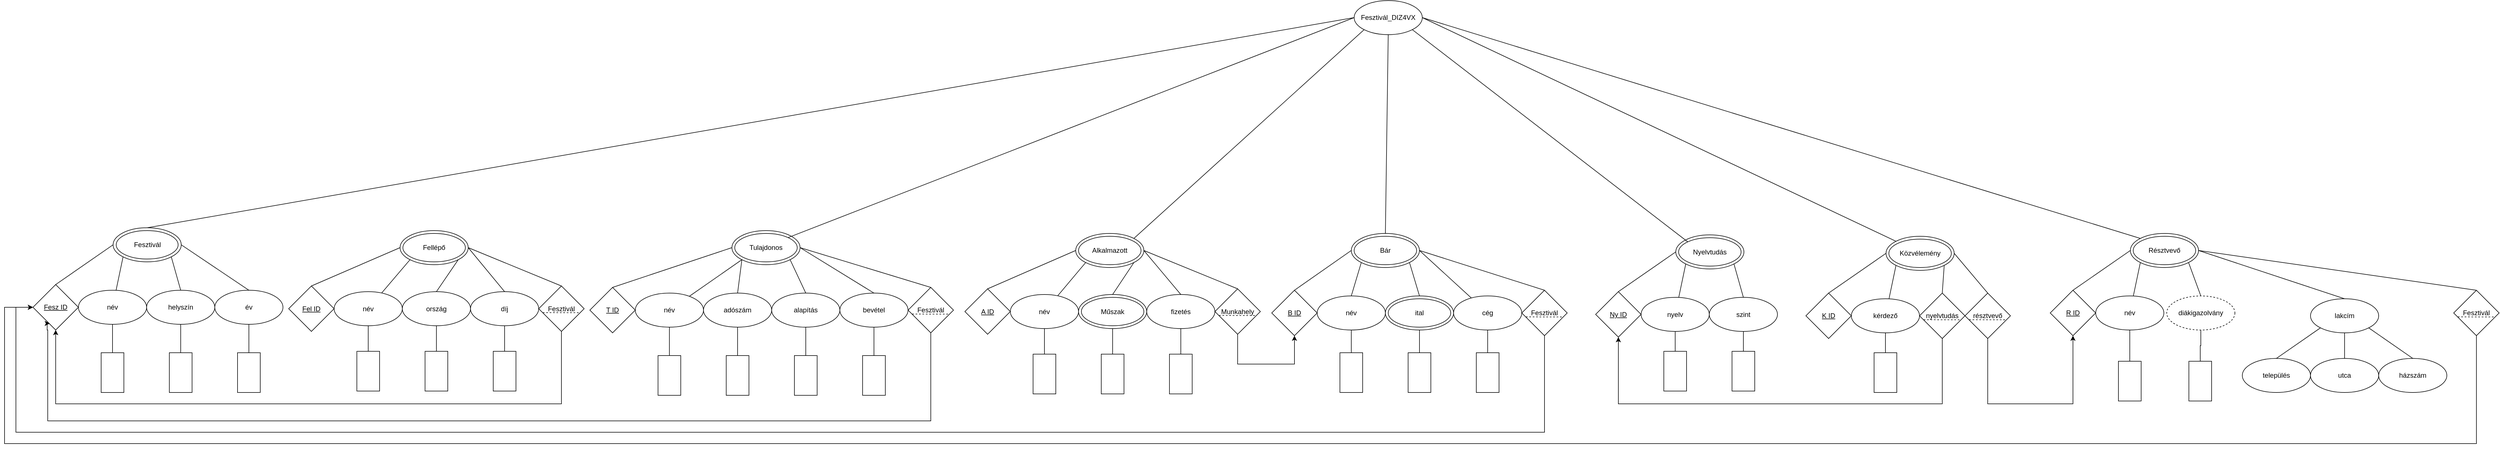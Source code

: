 <mxfile version="22.0.5" type="device">
  <diagram name="1 oldal" id="AQIEn34jIy1BkMUivAL6">
    <mxGraphModel dx="2879" dy="198" grid="1" gridSize="10" guides="1" tooltips="1" connect="1" arrows="1" fold="1" page="1" pageScale="1" pageWidth="827" pageHeight="1169" math="0" shadow="0">
      <root>
        <mxCell id="0" />
        <mxCell id="1" parent="0" />
        <mxCell id="ckT-fIOzFa40TL3dtKwB-10" style="rounded=0;orthogonalLoop=1;jettySize=auto;html=1;exitX=0;exitY=1;exitDx=0;exitDy=0;endArrow=none;endFill=0;" parent="1" source="ckT-fIOzFa40TL3dtKwB-1" target="ckT-fIOzFa40TL3dtKwB-3" edge="1">
          <mxGeometry relative="1" as="geometry" />
        </mxCell>
        <mxCell id="ckT-fIOzFa40TL3dtKwB-11" style="rounded=0;orthogonalLoop=1;jettySize=auto;html=1;exitX=1;exitY=1;exitDx=0;exitDy=0;entryX=0.5;entryY=0;entryDx=0;entryDy=0;endArrow=none;endFill=0;" parent="1" source="ckT-fIOzFa40TL3dtKwB-1" target="ckT-fIOzFa40TL3dtKwB-4" edge="1">
          <mxGeometry relative="1" as="geometry" />
        </mxCell>
        <mxCell id="ckT-fIOzFa40TL3dtKwB-12" style="rounded=0;orthogonalLoop=1;jettySize=auto;html=1;exitX=1;exitY=0.5;exitDx=0;exitDy=0;entryX=0.5;entryY=0;entryDx=0;entryDy=0;endArrow=none;endFill=0;" parent="1" source="ckT-fIOzFa40TL3dtKwB-1" target="ckT-fIOzFa40TL3dtKwB-6" edge="1">
          <mxGeometry relative="1" as="geometry" />
        </mxCell>
        <mxCell id="ckT-fIOzFa40TL3dtKwB-25" style="rounded=0;orthogonalLoop=1;jettySize=auto;html=1;exitX=0;exitY=0.5;exitDx=0;exitDy=0;entryX=0.5;entryY=0;entryDx=0;entryDy=0;endArrow=none;endFill=0;" parent="1" source="ckT-fIOzFa40TL3dtKwB-1" target="ckT-fIOzFa40TL3dtKwB-13" edge="1">
          <mxGeometry relative="1" as="geometry" />
        </mxCell>
        <mxCell id="Hi98UXgWTfPvqimdTxDj-96" style="rounded=0;orthogonalLoop=1;jettySize=auto;html=1;exitX=1;exitY=0;exitDx=0;exitDy=0;entryX=0;entryY=1;entryDx=0;entryDy=0;endArrow=none;endFill=0;" parent="1" source="ckT-fIOzFa40TL3dtKwB-1" target="Hi98UXgWTfPvqimdTxDj-91" edge="1">
          <mxGeometry relative="1" as="geometry" />
        </mxCell>
        <mxCell id="ckT-fIOzFa40TL3dtKwB-1" value="Alkalmazott" style="ellipse;html=1;" parent="1" vertex="1">
          <mxGeometry x="-345" y="430" width="120" height="60" as="geometry" />
        </mxCell>
        <mxCell id="Hi98UXgWTfPvqimdTxDj-12" style="edgeStyle=orthogonalEdgeStyle;rounded=0;orthogonalLoop=1;jettySize=auto;html=1;exitX=0.5;exitY=1;exitDx=0;exitDy=0;entryX=0.5;entryY=0;entryDx=0;entryDy=0;endArrow=none;endFill=0;" parent="1" source="ckT-fIOzFa40TL3dtKwB-3" target="Hi98UXgWTfPvqimdTxDj-9" edge="1">
          <mxGeometry relative="1" as="geometry" />
        </mxCell>
        <mxCell id="ckT-fIOzFa40TL3dtKwB-3" value="név" style="ellipse;whiteSpace=wrap;html=1;" parent="1" vertex="1">
          <mxGeometry x="-460" y="537.5" width="120" height="60" as="geometry" />
        </mxCell>
        <mxCell id="Hi98UXgWTfPvqimdTxDj-13" style="edgeStyle=orthogonalEdgeStyle;rounded=0;orthogonalLoop=1;jettySize=auto;html=1;exitX=0.5;exitY=1;exitDx=0;exitDy=0;entryX=0.5;entryY=0;entryDx=0;entryDy=0;endArrow=none;endFill=0;" parent="1" source="ckT-fIOzFa40TL3dtKwB-4" target="Hi98UXgWTfPvqimdTxDj-10" edge="1">
          <mxGeometry relative="1" as="geometry" />
        </mxCell>
        <mxCell id="ckT-fIOzFa40TL3dtKwB-4" value="műszak" style="ellipse;whiteSpace=wrap;html=1;" parent="1" vertex="1">
          <mxGeometry x="-340" y="537.5" width="120" height="60" as="geometry" />
        </mxCell>
        <mxCell id="Hi98UXgWTfPvqimdTxDj-14" style="edgeStyle=orthogonalEdgeStyle;rounded=0;orthogonalLoop=1;jettySize=auto;html=1;exitX=0.5;exitY=1;exitDx=0;exitDy=0;entryX=0.5;entryY=0;entryDx=0;entryDy=0;endArrow=none;endFill=0;" parent="1" source="ckT-fIOzFa40TL3dtKwB-6" target="Hi98UXgWTfPvqimdTxDj-11" edge="1">
          <mxGeometry relative="1" as="geometry" />
        </mxCell>
        <mxCell id="ckT-fIOzFa40TL3dtKwB-6" value="fizetés" style="ellipse;whiteSpace=wrap;html=1;" parent="1" vertex="1">
          <mxGeometry x="-220" y="537.5" width="120" height="60" as="geometry" />
        </mxCell>
        <mxCell id="ckT-fIOzFa40TL3dtKwB-13" value="&lt;u&gt;A ID&lt;/u&gt;" style="rhombus;whiteSpace=wrap;html=1;" parent="1" vertex="1">
          <mxGeometry x="-540" y="527.5" width="80" height="80" as="geometry" />
        </mxCell>
        <mxCell id="ckT-fIOzFa40TL3dtKwB-21" style="rounded=0;orthogonalLoop=1;jettySize=auto;html=1;exitX=0;exitY=1;exitDx=0;exitDy=0;entryX=0.5;entryY=0;entryDx=0;entryDy=0;endArrow=none;endFill=0;" parent="1" source="ckT-fIOzFa40TL3dtKwB-14" target="ckT-fIOzFa40TL3dtKwB-16" edge="1">
          <mxGeometry relative="1" as="geometry" />
        </mxCell>
        <mxCell id="ckT-fIOzFa40TL3dtKwB-22" style="rounded=0;orthogonalLoop=1;jettySize=auto;html=1;exitX=1;exitY=1;exitDx=0;exitDy=0;entryX=0.5;entryY=0;entryDx=0;entryDy=0;endArrow=none;endFill=0;" parent="1" source="ckT-fIOzFa40TL3dtKwB-14" target="ckT-fIOzFa40TL3dtKwB-17" edge="1">
          <mxGeometry relative="1" as="geometry" />
        </mxCell>
        <mxCell id="ckT-fIOzFa40TL3dtKwB-23" style="rounded=0;orthogonalLoop=1;jettySize=auto;html=1;exitX=1;exitY=0.5;exitDx=0;exitDy=0;endArrow=none;endFill=0;" parent="1" source="ckT-fIOzFa40TL3dtKwB-14" target="ckT-fIOzFa40TL3dtKwB-18" edge="1">
          <mxGeometry relative="1" as="geometry" />
        </mxCell>
        <mxCell id="ckT-fIOzFa40TL3dtKwB-24" style="rounded=0;orthogonalLoop=1;jettySize=auto;html=1;exitX=0;exitY=0.5;exitDx=0;exitDy=0;entryX=0.5;entryY=0;entryDx=0;entryDy=0;endArrow=none;endFill=0;" parent="1" source="ckT-fIOzFa40TL3dtKwB-14" target="ckT-fIOzFa40TL3dtKwB-15" edge="1">
          <mxGeometry relative="1" as="geometry" />
        </mxCell>
        <mxCell id="Hi98UXgWTfPvqimdTxDj-97" style="rounded=0;orthogonalLoop=1;jettySize=auto;html=1;exitX=0.5;exitY=0;exitDx=0;exitDy=0;entryX=0.5;entryY=1;entryDx=0;entryDy=0;endArrow=none;endFill=0;" parent="1" source="ckT-fIOzFa40TL3dtKwB-14" target="Hi98UXgWTfPvqimdTxDj-91" edge="1">
          <mxGeometry relative="1" as="geometry" />
        </mxCell>
        <mxCell id="ckT-fIOzFa40TL3dtKwB-14" value="Bár" style="ellipse;whiteSpace=wrap;html=1;perimeterSpacing=0;" parent="1" vertex="1">
          <mxGeometry x="140" y="430" width="120" height="60" as="geometry" />
        </mxCell>
        <mxCell id="ckT-fIOzFa40TL3dtKwB-15" value="&lt;u&gt;B ID&lt;/u&gt;" style="rhombus;whiteSpace=wrap;html=1;" parent="1" vertex="1">
          <mxGeometry y="530" width="80" height="80" as="geometry" />
        </mxCell>
        <mxCell id="Hi98UXgWTfPvqimdTxDj-6" style="edgeStyle=orthogonalEdgeStyle;rounded=0;orthogonalLoop=1;jettySize=auto;html=1;exitX=0.5;exitY=1;exitDx=0;exitDy=0;entryX=0.5;entryY=0;entryDx=0;entryDy=0;endArrow=none;endFill=0;" parent="1" source="ckT-fIOzFa40TL3dtKwB-16" target="Hi98UXgWTfPvqimdTxDj-3" edge="1">
          <mxGeometry relative="1" as="geometry" />
        </mxCell>
        <mxCell id="ckT-fIOzFa40TL3dtKwB-16" value="név" style="ellipse;whiteSpace=wrap;html=1;" parent="1" vertex="1">
          <mxGeometry x="80" y="540" width="120" height="60" as="geometry" />
        </mxCell>
        <mxCell id="Hi98UXgWTfPvqimdTxDj-7" style="edgeStyle=orthogonalEdgeStyle;rounded=0;orthogonalLoop=1;jettySize=auto;html=1;exitX=0.5;exitY=1;exitDx=0;exitDy=0;entryX=0.5;entryY=0;entryDx=0;entryDy=0;endArrow=none;endFill=0;" parent="1" source="ckT-fIOzFa40TL3dtKwB-17" target="Hi98UXgWTfPvqimdTxDj-4" edge="1">
          <mxGeometry relative="1" as="geometry" />
        </mxCell>
        <mxCell id="ckT-fIOzFa40TL3dtKwB-17" value="ital" style="ellipse;whiteSpace=wrap;html=1;" parent="1" vertex="1">
          <mxGeometry x="200" y="540" width="120" height="60" as="geometry" />
        </mxCell>
        <mxCell id="ckT-fIOzFa40TL3dtKwB-18" value="cég" style="ellipse;whiteSpace=wrap;html=1;" parent="1" vertex="1">
          <mxGeometry x="320" y="540" width="120" height="60" as="geometry" />
        </mxCell>
        <mxCell id="ckT-fIOzFa40TL3dtKwB-27" style="rounded=0;orthogonalLoop=1;jettySize=auto;html=1;exitX=0;exitY=1;exitDx=0;exitDy=0;endArrow=none;endFill=0;" parent="1" source="ckT-fIOzFa40TL3dtKwB-31" target="ckT-fIOzFa40TL3dtKwB-32" edge="1">
          <mxGeometry relative="1" as="geometry" />
        </mxCell>
        <mxCell id="ckT-fIOzFa40TL3dtKwB-28" style="rounded=0;orthogonalLoop=1;jettySize=auto;html=1;exitX=1;exitY=1;exitDx=0;exitDy=0;entryX=0.5;entryY=0;entryDx=0;entryDy=0;endArrow=none;endFill=0;" parent="1" source="ckT-fIOzFa40TL3dtKwB-31" target="ckT-fIOzFa40TL3dtKwB-33" edge="1">
          <mxGeometry relative="1" as="geometry" />
        </mxCell>
        <mxCell id="ckT-fIOzFa40TL3dtKwB-29" style="rounded=0;orthogonalLoop=1;jettySize=auto;html=1;exitX=1;exitY=0.5;exitDx=0;exitDy=0;entryX=0.5;entryY=0;entryDx=0;entryDy=0;endArrow=none;endFill=0;" parent="1" source="ckT-fIOzFa40TL3dtKwB-31" target="ckT-fIOzFa40TL3dtKwB-34" edge="1">
          <mxGeometry relative="1" as="geometry" />
        </mxCell>
        <mxCell id="ckT-fIOzFa40TL3dtKwB-30" style="rounded=0;orthogonalLoop=1;jettySize=auto;html=1;exitX=0;exitY=0.5;exitDx=0;exitDy=0;entryX=0.5;entryY=0;entryDx=0;entryDy=0;endArrow=none;endFill=0;" parent="1" source="ckT-fIOzFa40TL3dtKwB-31" target="ckT-fIOzFa40TL3dtKwB-35" edge="1">
          <mxGeometry relative="1" as="geometry" />
        </mxCell>
        <mxCell id="ckT-fIOzFa40TL3dtKwB-31" value="Fellépő" style="ellipse;html=1;" parent="1" vertex="1">
          <mxGeometry x="-1534" y="425" width="120" height="60" as="geometry" />
        </mxCell>
        <mxCell id="Hi98UXgWTfPvqimdTxDj-21" style="edgeStyle=orthogonalEdgeStyle;rounded=0;orthogonalLoop=1;jettySize=auto;html=1;exitX=0.5;exitY=1;exitDx=0;exitDy=0;entryX=0.5;entryY=0;entryDx=0;entryDy=0;endArrow=none;endFill=0;" parent="1" source="ckT-fIOzFa40TL3dtKwB-32" target="Hi98UXgWTfPvqimdTxDj-18" edge="1">
          <mxGeometry relative="1" as="geometry" />
        </mxCell>
        <mxCell id="ckT-fIOzFa40TL3dtKwB-32" value="név" style="ellipse;whiteSpace=wrap;html=1;" parent="1" vertex="1">
          <mxGeometry x="-1650" y="532.5" width="120" height="60" as="geometry" />
        </mxCell>
        <mxCell id="Hi98UXgWTfPvqimdTxDj-22" style="edgeStyle=orthogonalEdgeStyle;rounded=0;orthogonalLoop=1;jettySize=auto;html=1;exitX=0.5;exitY=1;exitDx=0;exitDy=0;entryX=0.5;entryY=0;entryDx=0;entryDy=0;endArrow=none;endFill=0;" parent="1" source="ckT-fIOzFa40TL3dtKwB-33" target="Hi98UXgWTfPvqimdTxDj-19" edge="1">
          <mxGeometry relative="1" as="geometry" />
        </mxCell>
        <mxCell id="ckT-fIOzFa40TL3dtKwB-33" value="ország" style="ellipse;whiteSpace=wrap;html=1;" parent="1" vertex="1">
          <mxGeometry x="-1530" y="532.5" width="120" height="60" as="geometry" />
        </mxCell>
        <mxCell id="Hi98UXgWTfPvqimdTxDj-23" style="edgeStyle=orthogonalEdgeStyle;rounded=0;orthogonalLoop=1;jettySize=auto;html=1;exitX=0.5;exitY=1;exitDx=0;exitDy=0;entryX=0.5;entryY=0;entryDx=0;entryDy=0;endArrow=none;endFill=0;" parent="1" source="ckT-fIOzFa40TL3dtKwB-34" target="Hi98UXgWTfPvqimdTxDj-20" edge="1">
          <mxGeometry relative="1" as="geometry" />
        </mxCell>
        <mxCell id="ckT-fIOzFa40TL3dtKwB-34" value="díj" style="ellipse;whiteSpace=wrap;html=1;" parent="1" vertex="1">
          <mxGeometry x="-1410" y="532.5" width="120" height="60" as="geometry" />
        </mxCell>
        <mxCell id="ckT-fIOzFa40TL3dtKwB-35" value="&lt;u&gt;Fel ID&lt;/u&gt;" style="rhombus;whiteSpace=wrap;html=1;" parent="1" vertex="1">
          <mxGeometry x="-1730" y="522.5" width="80" height="80" as="geometry" />
        </mxCell>
        <mxCell id="ckT-fIOzFa40TL3dtKwB-36" style="rounded=0;orthogonalLoop=1;jettySize=auto;html=1;exitX=0;exitY=1;exitDx=0;exitDy=0;endArrow=none;endFill=0;" parent="1" source="ckT-fIOzFa40TL3dtKwB-40" target="ckT-fIOzFa40TL3dtKwB-41" edge="1">
          <mxGeometry relative="1" as="geometry" />
        </mxCell>
        <mxCell id="ckT-fIOzFa40TL3dtKwB-37" style="rounded=0;orthogonalLoop=1;jettySize=auto;html=1;exitX=1;exitY=1;exitDx=0;exitDy=0;entryX=0.5;entryY=0;entryDx=0;entryDy=0;endArrow=none;endFill=0;" parent="1" source="ckT-fIOzFa40TL3dtKwB-40" target="ckT-fIOzFa40TL3dtKwB-42" edge="1">
          <mxGeometry relative="1" as="geometry" />
        </mxCell>
        <mxCell id="ckT-fIOzFa40TL3dtKwB-38" style="rounded=0;orthogonalLoop=1;jettySize=auto;html=1;exitX=1;exitY=0.5;exitDx=0;exitDy=0;entryX=0.5;entryY=0;entryDx=0;entryDy=0;endArrow=none;endFill=0;" parent="1" source="ckT-fIOzFa40TL3dtKwB-40" target="ckT-fIOzFa40TL3dtKwB-43" edge="1">
          <mxGeometry relative="1" as="geometry" />
        </mxCell>
        <mxCell id="ckT-fIOzFa40TL3dtKwB-39" style="rounded=0;orthogonalLoop=1;jettySize=auto;html=1;exitX=0;exitY=0.5;exitDx=0;exitDy=0;entryX=0.5;entryY=0;entryDx=0;entryDy=0;endArrow=none;endFill=0;" parent="1" source="ckT-fIOzFa40TL3dtKwB-40" target="ckT-fIOzFa40TL3dtKwB-44" edge="1">
          <mxGeometry relative="1" as="geometry" />
        </mxCell>
        <mxCell id="ckT-fIOzFa40TL3dtKwB-40" value="Fesztivál" style="ellipse;html=1;" parent="1" vertex="1">
          <mxGeometry x="-2039" y="420" width="120" height="60" as="geometry" />
        </mxCell>
        <mxCell id="Hi98UXgWTfPvqimdTxDj-29" style="edgeStyle=orthogonalEdgeStyle;rounded=0;orthogonalLoop=1;jettySize=auto;html=1;exitX=0.5;exitY=1;exitDx=0;exitDy=0;entryX=0.5;entryY=0;entryDx=0;entryDy=0;endArrow=none;endFill=0;" parent="1" source="ckT-fIOzFa40TL3dtKwB-41" target="Hi98UXgWTfPvqimdTxDj-24" edge="1">
          <mxGeometry relative="1" as="geometry" />
        </mxCell>
        <mxCell id="ckT-fIOzFa40TL3dtKwB-41" value="név" style="ellipse;whiteSpace=wrap;html=1;" parent="1" vertex="1">
          <mxGeometry x="-2100" y="530" width="120" height="60" as="geometry" />
        </mxCell>
        <mxCell id="Hi98UXgWTfPvqimdTxDj-28" style="edgeStyle=orthogonalEdgeStyle;rounded=0;orthogonalLoop=1;jettySize=auto;html=1;exitX=0.5;exitY=1;exitDx=0;exitDy=0;entryX=0.5;entryY=0;entryDx=0;entryDy=0;endArrow=none;endFill=0;" parent="1" source="ckT-fIOzFa40TL3dtKwB-42" target="Hi98UXgWTfPvqimdTxDj-25" edge="1">
          <mxGeometry relative="1" as="geometry" />
        </mxCell>
        <mxCell id="ckT-fIOzFa40TL3dtKwB-42" value="helyszín" style="ellipse;whiteSpace=wrap;html=1;" parent="1" vertex="1">
          <mxGeometry x="-1980" y="530" width="120" height="60" as="geometry" />
        </mxCell>
        <mxCell id="Hi98UXgWTfPvqimdTxDj-27" style="edgeStyle=orthogonalEdgeStyle;rounded=0;orthogonalLoop=1;jettySize=auto;html=1;exitX=0.5;exitY=1;exitDx=0;exitDy=0;entryX=0.5;entryY=0;entryDx=0;entryDy=0;endArrow=none;endFill=0;" parent="1" source="ckT-fIOzFa40TL3dtKwB-43" target="Hi98UXgWTfPvqimdTxDj-26" edge="1">
          <mxGeometry relative="1" as="geometry" />
        </mxCell>
        <mxCell id="ckT-fIOzFa40TL3dtKwB-43" value="év" style="ellipse;whiteSpace=wrap;html=1;" parent="1" vertex="1">
          <mxGeometry x="-1860" y="530" width="120" height="60" as="geometry" />
        </mxCell>
        <mxCell id="ckT-fIOzFa40TL3dtKwB-44" value="&lt;u&gt;Fesz ID&lt;/u&gt;" style="rhombus;whiteSpace=wrap;html=1;" parent="1" vertex="1">
          <mxGeometry x="-2180" y="520" width="80" height="80" as="geometry" />
        </mxCell>
        <mxCell id="ckT-fIOzFa40TL3dtKwB-45" style="rounded=0;orthogonalLoop=1;jettySize=auto;html=1;exitX=0;exitY=1;exitDx=0;exitDy=0;endArrow=none;endFill=0;" parent="1" source="ckT-fIOzFa40TL3dtKwB-49" target="ckT-fIOzFa40TL3dtKwB-50" edge="1">
          <mxGeometry relative="1" as="geometry" />
        </mxCell>
        <mxCell id="ckT-fIOzFa40TL3dtKwB-46" style="rounded=0;orthogonalLoop=1;jettySize=auto;html=1;exitX=0;exitY=1;exitDx=0;exitDy=0;entryX=0.5;entryY=0;entryDx=0;entryDy=0;endArrow=none;endFill=0;" parent="1" source="ckT-fIOzFa40TL3dtKwB-49" target="ckT-fIOzFa40TL3dtKwB-51" edge="1">
          <mxGeometry relative="1" as="geometry" />
        </mxCell>
        <mxCell id="ckT-fIOzFa40TL3dtKwB-47" style="rounded=0;orthogonalLoop=1;jettySize=auto;html=1;exitX=1;exitY=1;exitDx=0;exitDy=0;entryX=0.5;entryY=0;entryDx=0;entryDy=0;endArrow=none;endFill=0;" parent="1" source="ckT-fIOzFa40TL3dtKwB-49" target="ckT-fIOzFa40TL3dtKwB-52" edge="1">
          <mxGeometry relative="1" as="geometry" />
        </mxCell>
        <mxCell id="ckT-fIOzFa40TL3dtKwB-48" style="rounded=0;orthogonalLoop=1;jettySize=auto;html=1;exitX=0;exitY=0.5;exitDx=0;exitDy=0;entryX=0.5;entryY=0;entryDx=0;entryDy=0;endArrow=none;endFill=0;" parent="1" source="ckT-fIOzFa40TL3dtKwB-49" target="ckT-fIOzFa40TL3dtKwB-53" edge="1">
          <mxGeometry relative="1" as="geometry" />
        </mxCell>
        <mxCell id="Hi98UXgWTfPvqimdTxDj-80" style="rounded=0;orthogonalLoop=1;jettySize=auto;html=1;exitX=1;exitY=0.5;exitDx=0;exitDy=0;entryX=0.5;entryY=0;entryDx=0;entryDy=0;endArrow=none;endFill=0;" parent="1" source="ckT-fIOzFa40TL3dtKwB-49" target="Hi98UXgWTfPvqimdTxDj-78" edge="1">
          <mxGeometry relative="1" as="geometry" />
        </mxCell>
        <mxCell id="ckT-fIOzFa40TL3dtKwB-49" value="Tulajdonos" style="ellipse;html=1;" parent="1" vertex="1">
          <mxGeometry x="-950" y="425" width="120" height="60" as="geometry" />
        </mxCell>
        <mxCell id="Hi98UXgWTfPvqimdTxDj-37" style="edgeStyle=orthogonalEdgeStyle;rounded=0;orthogonalLoop=1;jettySize=auto;html=1;exitX=0.5;exitY=1;exitDx=0;exitDy=0;entryX=0.5;entryY=0;entryDx=0;entryDy=0;endArrow=none;endFill=0;" parent="1" source="ckT-fIOzFa40TL3dtKwB-50" target="Hi98UXgWTfPvqimdTxDj-33" edge="1">
          <mxGeometry relative="1" as="geometry" />
        </mxCell>
        <mxCell id="ckT-fIOzFa40TL3dtKwB-50" value="név" style="ellipse;whiteSpace=wrap;html=1;" parent="1" vertex="1">
          <mxGeometry x="-1120" y="535" width="120" height="60" as="geometry" />
        </mxCell>
        <mxCell id="Hi98UXgWTfPvqimdTxDj-38" style="edgeStyle=orthogonalEdgeStyle;rounded=0;orthogonalLoop=1;jettySize=auto;html=1;exitX=0.5;exitY=1;exitDx=0;exitDy=0;entryX=0.5;entryY=0;entryDx=0;entryDy=0;endArrow=none;endFill=0;" parent="1" source="ckT-fIOzFa40TL3dtKwB-51" target="Hi98UXgWTfPvqimdTxDj-34" edge="1">
          <mxGeometry relative="1" as="geometry" />
        </mxCell>
        <mxCell id="ckT-fIOzFa40TL3dtKwB-51" value="adószám" style="ellipse;whiteSpace=wrap;html=1;" parent="1" vertex="1">
          <mxGeometry x="-1000" y="535" width="120" height="60" as="geometry" />
        </mxCell>
        <mxCell id="Hi98UXgWTfPvqimdTxDj-39" style="edgeStyle=orthogonalEdgeStyle;rounded=0;orthogonalLoop=1;jettySize=auto;html=1;exitX=0.5;exitY=1;exitDx=0;exitDy=0;entryX=0.5;entryY=0;entryDx=0;entryDy=0;endArrow=none;endFill=0;" parent="1" source="ckT-fIOzFa40TL3dtKwB-52" target="Hi98UXgWTfPvqimdTxDj-35" edge="1">
          <mxGeometry relative="1" as="geometry" />
        </mxCell>
        <mxCell id="ckT-fIOzFa40TL3dtKwB-52" value="alapítás" style="ellipse;whiteSpace=wrap;html=1;" parent="1" vertex="1">
          <mxGeometry x="-880" y="535" width="120" height="60" as="geometry" />
        </mxCell>
        <mxCell id="ckT-fIOzFa40TL3dtKwB-53" value="&lt;u&gt;T ID&lt;/u&gt;" style="rhombus;whiteSpace=wrap;html=1;" parent="1" vertex="1">
          <mxGeometry x="-1200" y="525" width="80" height="80" as="geometry" />
        </mxCell>
        <mxCell id="ckT-fIOzFa40TL3dtKwB-55" style="rounded=0;orthogonalLoop=1;jettySize=auto;html=1;exitX=0.5;exitY=0;exitDx=0;exitDy=0;entryX=1;entryY=0.5;entryDx=0;entryDy=0;endArrow=none;endFill=0;" parent="1" source="ckT-fIOzFa40TL3dtKwB-54" target="ckT-fIOzFa40TL3dtKwB-49" edge="1">
          <mxGeometry relative="1" as="geometry" />
        </mxCell>
        <mxCell id="Hi98UXgWTfPvqimdTxDj-40" style="edgeStyle=orthogonalEdgeStyle;rounded=0;orthogonalLoop=1;jettySize=auto;html=1;exitX=0.5;exitY=1;exitDx=0;exitDy=0;entryX=0.5;entryY=0;entryDx=0;entryDy=0;endArrow=none;endFill=0;" parent="1" source="ckT-fIOzFa40TL3dtKwB-54" target="Hi98UXgWTfPvqimdTxDj-36" edge="1">
          <mxGeometry relative="1" as="geometry" />
        </mxCell>
        <mxCell id="ckT-fIOzFa40TL3dtKwB-54" value="bevétel" style="ellipse;whiteSpace=wrap;html=1;" parent="1" vertex="1">
          <mxGeometry x="-760" y="535" width="120" height="60" as="geometry" />
        </mxCell>
        <mxCell id="ckT-fIOzFa40TL3dtKwB-56" style="edgeStyle=orthogonalEdgeStyle;rounded=0;orthogonalLoop=1;jettySize=auto;html=1;exitX=0.5;exitY=1;exitDx=0;exitDy=0;" parent="1" source="ckT-fIOzFa40TL3dtKwB-54" target="ckT-fIOzFa40TL3dtKwB-54" edge="1">
          <mxGeometry relative="1" as="geometry" />
        </mxCell>
        <mxCell id="ckT-fIOzFa40TL3dtKwB-57" style="rounded=0;orthogonalLoop=1;jettySize=auto;html=1;exitX=0;exitY=1;exitDx=0;exitDy=0;endArrow=none;endFill=0;" parent="1" source="ckT-fIOzFa40TL3dtKwB-61" target="ckT-fIOzFa40TL3dtKwB-62" edge="1">
          <mxGeometry relative="1" as="geometry" />
        </mxCell>
        <mxCell id="ckT-fIOzFa40TL3dtKwB-58" style="rounded=0;orthogonalLoop=1;jettySize=auto;html=1;exitX=1;exitY=1;exitDx=0;exitDy=0;entryX=0.5;entryY=0;entryDx=0;entryDy=0;endArrow=none;endFill=0;" parent="1" source="ckT-fIOzFa40TL3dtKwB-61" target="ckT-fIOzFa40TL3dtKwB-63" edge="1">
          <mxGeometry relative="1" as="geometry" />
        </mxCell>
        <mxCell id="ckT-fIOzFa40TL3dtKwB-59" style="rounded=0;orthogonalLoop=1;jettySize=auto;html=1;exitX=1;exitY=0.5;exitDx=0;exitDy=0;entryX=0.5;entryY=0;entryDx=0;entryDy=0;endArrow=none;endFill=0;" parent="1" source="ckT-fIOzFa40TL3dtKwB-61" target="ckT-fIOzFa40TL3dtKwB-64" edge="1">
          <mxGeometry relative="1" as="geometry" />
        </mxCell>
        <mxCell id="ckT-fIOzFa40TL3dtKwB-60" style="rounded=0;orthogonalLoop=1;jettySize=auto;html=1;exitX=0;exitY=0.5;exitDx=0;exitDy=0;entryX=0.5;entryY=0;entryDx=0;entryDy=0;endArrow=none;endFill=0;" parent="1" source="ckT-fIOzFa40TL3dtKwB-61" target="ckT-fIOzFa40TL3dtKwB-65" edge="1">
          <mxGeometry relative="1" as="geometry" />
        </mxCell>
        <mxCell id="ckT-fIOzFa40TL3dtKwB-61" value="Résztvevő" style="ellipse;html=1;" parent="1" vertex="1">
          <mxGeometry x="1511" y="430" width="120" height="60" as="geometry" />
        </mxCell>
        <mxCell id="Hi98UXgWTfPvqimdTxDj-43" style="edgeStyle=orthogonalEdgeStyle;rounded=0;orthogonalLoop=1;jettySize=auto;html=1;exitX=0.5;exitY=1;exitDx=0;exitDy=0;entryX=0.5;entryY=0;entryDx=0;entryDy=0;endArrow=none;endFill=0;" parent="1" source="ckT-fIOzFa40TL3dtKwB-62" target="Hi98UXgWTfPvqimdTxDj-42" edge="1">
          <mxGeometry relative="1" as="geometry" />
        </mxCell>
        <mxCell id="ckT-fIOzFa40TL3dtKwB-62" value="név" style="ellipse;whiteSpace=wrap;html=1;" parent="1" vertex="1">
          <mxGeometry x="1450" y="540" width="120" height="60" as="geometry" />
        </mxCell>
        <mxCell id="Hi98UXgWTfPvqimdTxDj-50" style="edgeStyle=orthogonalEdgeStyle;rounded=0;orthogonalLoop=1;jettySize=auto;html=1;exitX=0.5;exitY=1;exitDx=0;exitDy=0;entryX=0.5;entryY=0;entryDx=0;entryDy=0;endArrow=none;endFill=0;" parent="1" source="ckT-fIOzFa40TL3dtKwB-63" target="Hi98UXgWTfPvqimdTxDj-49" edge="1">
          <mxGeometry relative="1" as="geometry" />
        </mxCell>
        <mxCell id="ckT-fIOzFa40TL3dtKwB-63" value="diákigazolvány" style="ellipse;whiteSpace=wrap;html=1;dashed=1;" parent="1" vertex="1">
          <mxGeometry x="1575" y="540" width="120" height="60" as="geometry" />
        </mxCell>
        <mxCell id="ckT-fIOzFa40TL3dtKwB-69" style="rounded=0;orthogonalLoop=1;jettySize=auto;html=1;exitX=0;exitY=1;exitDx=0;exitDy=0;entryX=0.5;entryY=0;entryDx=0;entryDy=0;endArrow=none;endFill=0;" parent="1" source="ckT-fIOzFa40TL3dtKwB-64" target="ckT-fIOzFa40TL3dtKwB-66" edge="1">
          <mxGeometry relative="1" as="geometry" />
        </mxCell>
        <mxCell id="ckT-fIOzFa40TL3dtKwB-70" style="rounded=0;orthogonalLoop=1;jettySize=auto;html=1;exitX=0.5;exitY=1;exitDx=0;exitDy=0;entryX=0.5;entryY=0;entryDx=0;entryDy=0;endArrow=none;endFill=0;" parent="1" source="ckT-fIOzFa40TL3dtKwB-64" target="ckT-fIOzFa40TL3dtKwB-68" edge="1">
          <mxGeometry relative="1" as="geometry" />
        </mxCell>
        <mxCell id="ckT-fIOzFa40TL3dtKwB-71" style="rounded=0;orthogonalLoop=1;jettySize=auto;html=1;exitX=1;exitY=1;exitDx=0;exitDy=0;entryX=0.5;entryY=0;entryDx=0;entryDy=0;endArrow=none;endFill=0;" parent="1" source="ckT-fIOzFa40TL3dtKwB-64" target="ckT-fIOzFa40TL3dtKwB-67" edge="1">
          <mxGeometry relative="1" as="geometry" />
        </mxCell>
        <mxCell id="ckT-fIOzFa40TL3dtKwB-64" value="lakcím" style="ellipse;whiteSpace=wrap;html=1;" parent="1" vertex="1">
          <mxGeometry x="1828" y="545" width="120" height="60" as="geometry" />
        </mxCell>
        <mxCell id="ckT-fIOzFa40TL3dtKwB-65" value="&lt;u&gt;R ID&lt;/u&gt;" style="rhombus;whiteSpace=wrap;html=1;" parent="1" vertex="1">
          <mxGeometry x="1370" y="530" width="80" height="80" as="geometry" />
        </mxCell>
        <mxCell id="ckT-fIOzFa40TL3dtKwB-66" value="település" style="ellipse;whiteSpace=wrap;html=1;" parent="1" vertex="1">
          <mxGeometry x="1708" y="650" width="120" height="60" as="geometry" />
        </mxCell>
        <mxCell id="ckT-fIOzFa40TL3dtKwB-67" value="házszám" style="ellipse;whiteSpace=wrap;html=1;" parent="1" vertex="1">
          <mxGeometry x="1948" y="650" width="120" height="60" as="geometry" />
        </mxCell>
        <mxCell id="ckT-fIOzFa40TL3dtKwB-68" value="utca" style="ellipse;whiteSpace=wrap;html=1;" parent="1" vertex="1">
          <mxGeometry x="1828" y="650" width="120" height="60" as="geometry" />
        </mxCell>
        <mxCell id="ckT-fIOzFa40TL3dtKwB-72" style="rounded=0;orthogonalLoop=1;jettySize=auto;html=1;exitX=0;exitY=1;exitDx=0;exitDy=0;endArrow=none;endFill=0;" parent="1" source="ckT-fIOzFa40TL3dtKwB-76" target="ckT-fIOzFa40TL3dtKwB-77" edge="1">
          <mxGeometry relative="1" as="geometry" />
        </mxCell>
        <mxCell id="ckT-fIOzFa40TL3dtKwB-73" style="rounded=0;orthogonalLoop=1;jettySize=auto;html=1;exitX=1;exitY=1;exitDx=0;exitDy=0;entryX=0.5;entryY=0;entryDx=0;entryDy=0;endArrow=none;endFill=0;" parent="1" source="ckT-fIOzFa40TL3dtKwB-76" target="ckT-fIOzFa40TL3dtKwB-78" edge="1">
          <mxGeometry relative="1" as="geometry" />
        </mxCell>
        <mxCell id="ckT-fIOzFa40TL3dtKwB-75" style="rounded=0;orthogonalLoop=1;jettySize=auto;html=1;exitX=0;exitY=0.5;exitDx=0;exitDy=0;entryX=0.5;entryY=0;entryDx=0;entryDy=0;endArrow=none;endFill=0;" parent="1" source="ckT-fIOzFa40TL3dtKwB-76" target="ckT-fIOzFa40TL3dtKwB-80" edge="1">
          <mxGeometry relative="1" as="geometry" />
        </mxCell>
        <mxCell id="ckT-fIOzFa40TL3dtKwB-76" value="Nyelvtudás" style="ellipse;html=1;" parent="1" vertex="1">
          <mxGeometry x="711" y="432.5" width="120" height="60" as="geometry" />
        </mxCell>
        <mxCell id="Hi98UXgWTfPvqimdTxDj-47" style="edgeStyle=orthogonalEdgeStyle;rounded=0;orthogonalLoop=1;jettySize=auto;html=1;exitX=0.5;exitY=1;exitDx=0;exitDy=0;entryX=0.5;entryY=0;entryDx=0;entryDy=0;endArrow=none;endFill=0;" parent="1" source="ckT-fIOzFa40TL3dtKwB-77" target="Hi98UXgWTfPvqimdTxDj-44" edge="1">
          <mxGeometry relative="1" as="geometry" />
        </mxCell>
        <mxCell id="ckT-fIOzFa40TL3dtKwB-77" value="nyelv" style="ellipse;whiteSpace=wrap;html=1;" parent="1" vertex="1">
          <mxGeometry x="650" y="542.5" width="120" height="60" as="geometry" />
        </mxCell>
        <mxCell id="Hi98UXgWTfPvqimdTxDj-46" style="edgeStyle=orthogonalEdgeStyle;rounded=0;orthogonalLoop=1;jettySize=auto;html=1;exitX=0.5;exitY=1;exitDx=0;exitDy=0;entryX=0.5;entryY=0;entryDx=0;entryDy=0;endArrow=none;endFill=0;" parent="1" source="ckT-fIOzFa40TL3dtKwB-78" target="Hi98UXgWTfPvqimdTxDj-45" edge="1">
          <mxGeometry relative="1" as="geometry" />
        </mxCell>
        <mxCell id="ckT-fIOzFa40TL3dtKwB-78" value="szint" style="ellipse;whiteSpace=wrap;html=1;" parent="1" vertex="1">
          <mxGeometry x="770" y="542.5" width="120" height="60" as="geometry" />
        </mxCell>
        <mxCell id="ckT-fIOzFa40TL3dtKwB-80" value="&lt;u&gt;Ny ID&lt;/u&gt;" style="rhombus;whiteSpace=wrap;html=1;" parent="1" vertex="1">
          <mxGeometry x="570" y="532.5" width="80" height="80" as="geometry" />
        </mxCell>
        <mxCell id="Hi98UXgWTfPvqimdTxDj-1" value="Bár" style="ellipse;whiteSpace=wrap;html=1;" parent="1" vertex="1">
          <mxGeometry x="145" y="435" width="110" height="50" as="geometry" />
        </mxCell>
        <mxCell id="Hi98UXgWTfPvqimdTxDj-2" value="ital" style="ellipse;whiteSpace=wrap;html=1;" parent="1" vertex="1">
          <mxGeometry x="205" y="545" width="110" height="50" as="geometry" />
        </mxCell>
        <mxCell id="Hi98UXgWTfPvqimdTxDj-3" value="" style="rounded=0;whiteSpace=wrap;html=1;" parent="1" vertex="1">
          <mxGeometry x="120" y="640" width="40" height="70" as="geometry" />
        </mxCell>
        <mxCell id="Hi98UXgWTfPvqimdTxDj-4" value="" style="rounded=0;whiteSpace=wrap;html=1;" parent="1" vertex="1">
          <mxGeometry x="240" y="640" width="40" height="70" as="geometry" />
        </mxCell>
        <mxCell id="Hi98UXgWTfPvqimdTxDj-5" value="" style="rounded=0;whiteSpace=wrap;html=1;" parent="1" vertex="1">
          <mxGeometry x="360" y="640" width="40" height="70" as="geometry" />
        </mxCell>
        <mxCell id="Hi98UXgWTfPvqimdTxDj-8" style="edgeStyle=orthogonalEdgeStyle;rounded=0;orthogonalLoop=1;jettySize=auto;html=1;exitX=0.5;exitY=1;exitDx=0;exitDy=0;entryX=0.5;entryY=0;entryDx=0;entryDy=0;entryPerimeter=0;endArrow=none;endFill=0;" parent="1" source="ckT-fIOzFa40TL3dtKwB-18" target="Hi98UXgWTfPvqimdTxDj-5" edge="1">
          <mxGeometry relative="1" as="geometry" />
        </mxCell>
        <mxCell id="Hi98UXgWTfPvqimdTxDj-9" value="" style="rounded=0;whiteSpace=wrap;html=1;" parent="1" vertex="1">
          <mxGeometry x="-420" y="642.5" width="40" height="70" as="geometry" />
        </mxCell>
        <mxCell id="Hi98UXgWTfPvqimdTxDj-10" value="" style="rounded=0;whiteSpace=wrap;html=1;" parent="1" vertex="1">
          <mxGeometry x="-300" y="642.5" width="40" height="70" as="geometry" />
        </mxCell>
        <mxCell id="Hi98UXgWTfPvqimdTxDj-11" value="" style="rounded=0;whiteSpace=wrap;html=1;" parent="1" vertex="1">
          <mxGeometry x="-180" y="642.5" width="40" height="70" as="geometry" />
        </mxCell>
        <mxCell id="Hi98UXgWTfPvqimdTxDj-15" value="Alkalmazott" style="ellipse;whiteSpace=wrap;html=1;" parent="1" vertex="1">
          <mxGeometry x="-340" y="435" width="110" height="50" as="geometry" />
        </mxCell>
        <mxCell id="Hi98UXgWTfPvqimdTxDj-16" value="Műszak" style="ellipse;whiteSpace=wrap;html=1;" parent="1" vertex="1">
          <mxGeometry x="-335" y="542.5" width="110" height="50" as="geometry" />
        </mxCell>
        <mxCell id="Hi98UXgWTfPvqimdTxDj-17" value="Fellépő" style="ellipse;whiteSpace=wrap;html=1;" parent="1" vertex="1">
          <mxGeometry x="-1529" y="430" width="110" height="50" as="geometry" />
        </mxCell>
        <mxCell id="Hi98UXgWTfPvqimdTxDj-18" value="" style="rounded=0;whiteSpace=wrap;html=1;" parent="1" vertex="1">
          <mxGeometry x="-1610" y="637.5" width="40" height="70" as="geometry" />
        </mxCell>
        <mxCell id="Hi98UXgWTfPvqimdTxDj-19" value="" style="rounded=0;whiteSpace=wrap;html=1;" parent="1" vertex="1">
          <mxGeometry x="-1490" y="637.5" width="40" height="70" as="geometry" />
        </mxCell>
        <mxCell id="Hi98UXgWTfPvqimdTxDj-20" value="" style="rounded=0;whiteSpace=wrap;html=1;" parent="1" vertex="1">
          <mxGeometry x="-1370" y="637.5" width="40" height="70" as="geometry" />
        </mxCell>
        <mxCell id="Hi98UXgWTfPvqimdTxDj-24" value="" style="rounded=0;whiteSpace=wrap;html=1;" parent="1" vertex="1">
          <mxGeometry x="-2060" y="640" width="40" height="70" as="geometry" />
        </mxCell>
        <mxCell id="Hi98UXgWTfPvqimdTxDj-25" value="" style="rounded=0;whiteSpace=wrap;html=1;" parent="1" vertex="1">
          <mxGeometry x="-1940" y="640" width="40" height="70" as="geometry" />
        </mxCell>
        <mxCell id="Hi98UXgWTfPvqimdTxDj-26" value="" style="rounded=0;whiteSpace=wrap;html=1;" parent="1" vertex="1">
          <mxGeometry x="-1820" y="640" width="40" height="70" as="geometry" />
        </mxCell>
        <mxCell id="Hi98UXgWTfPvqimdTxDj-31" value="Fesztivál" style="ellipse;whiteSpace=wrap;html=1;" parent="1" vertex="1">
          <mxGeometry x="-2033.5" y="425" width="109" height="50" as="geometry" />
        </mxCell>
        <mxCell id="Hi98UXgWTfPvqimdTxDj-32" value="Tulajdonos" style="ellipse;whiteSpace=wrap;html=1;" parent="1" vertex="1">
          <mxGeometry x="-945" y="430" width="110" height="50" as="geometry" />
        </mxCell>
        <mxCell id="Hi98UXgWTfPvqimdTxDj-33" value="" style="rounded=0;whiteSpace=wrap;html=1;" parent="1" vertex="1">
          <mxGeometry x="-1080" y="645" width="40" height="70" as="geometry" />
        </mxCell>
        <mxCell id="Hi98UXgWTfPvqimdTxDj-34" value="" style="rounded=0;whiteSpace=wrap;html=1;" parent="1" vertex="1">
          <mxGeometry x="-960" y="645" width="40" height="70" as="geometry" />
        </mxCell>
        <mxCell id="Hi98UXgWTfPvqimdTxDj-35" value="" style="rounded=0;whiteSpace=wrap;html=1;" parent="1" vertex="1">
          <mxGeometry x="-840" y="645" width="40" height="70" as="geometry" />
        </mxCell>
        <mxCell id="Hi98UXgWTfPvqimdTxDj-36" value="" style="rounded=0;whiteSpace=wrap;html=1;" parent="1" vertex="1">
          <mxGeometry x="-720" y="645" width="40" height="70" as="geometry" />
        </mxCell>
        <mxCell id="Hi98UXgWTfPvqimdTxDj-41" value="Nyelvtudás" style="ellipse;whiteSpace=wrap;html=1;" parent="1" vertex="1">
          <mxGeometry x="716" y="437.5" width="110" height="50" as="geometry" />
        </mxCell>
        <mxCell id="Hi98UXgWTfPvqimdTxDj-42" value="" style="rounded=0;whiteSpace=wrap;html=1;" parent="1" vertex="1">
          <mxGeometry x="1490" y="655" width="40" height="70" as="geometry" />
        </mxCell>
        <mxCell id="Hi98UXgWTfPvqimdTxDj-44" value="" style="rounded=0;whiteSpace=wrap;html=1;" parent="1" vertex="1">
          <mxGeometry x="690" y="637.5" width="40" height="70" as="geometry" />
        </mxCell>
        <mxCell id="Hi98UXgWTfPvqimdTxDj-45" value="" style="rounded=0;whiteSpace=wrap;html=1;" parent="1" vertex="1">
          <mxGeometry x="810" y="637.5" width="40" height="70" as="geometry" />
        </mxCell>
        <mxCell id="Hi98UXgWTfPvqimdTxDj-48" value="Résztvevő" style="ellipse;whiteSpace=wrap;html=1;" parent="1" vertex="1">
          <mxGeometry x="1516" y="435" width="110" height="50" as="geometry" />
        </mxCell>
        <mxCell id="Hi98UXgWTfPvqimdTxDj-49" value="" style="rounded=0;whiteSpace=wrap;html=1;" parent="1" vertex="1">
          <mxGeometry x="1614" y="655" width="40" height="70" as="geometry" />
        </mxCell>
        <mxCell id="Hi98UXgWTfPvqimdTxDj-57" style="rounded=0;orthogonalLoop=1;jettySize=auto;html=1;exitX=0.5;exitY=0;exitDx=0;exitDy=0;entryX=1;entryY=0.5;entryDx=0;entryDy=0;endArrow=none;endFill=0;" parent="1" source="Hi98UXgWTfPvqimdTxDj-51" target="ckT-fIOzFa40TL3dtKwB-14" edge="1">
          <mxGeometry relative="1" as="geometry" />
        </mxCell>
        <mxCell id="Hi98UXgWTfPvqimdTxDj-86" style="edgeStyle=orthogonalEdgeStyle;rounded=0;orthogonalLoop=1;jettySize=auto;html=1;exitX=0.5;exitY=1;exitDx=0;exitDy=0;entryX=0;entryY=0.5;entryDx=0;entryDy=0;" parent="1" source="Hi98UXgWTfPvqimdTxDj-51" target="ckT-fIOzFa40TL3dtKwB-44" edge="1">
          <mxGeometry relative="1" as="geometry">
            <Array as="points">
              <mxPoint x="480" y="780" />
              <mxPoint x="-2210" y="780" />
              <mxPoint x="-2210" y="560" />
            </Array>
          </mxGeometry>
        </mxCell>
        <mxCell id="Hi98UXgWTfPvqimdTxDj-51" value="Fesztivál" style="rhombus;whiteSpace=wrap;fontStyle=0;html=1;" parent="1" vertex="1">
          <mxGeometry x="440" y="530" width="80" height="80" as="geometry" />
        </mxCell>
        <mxCell id="Hi98UXgWTfPvqimdTxDj-52" value="" style="endArrow=none;dashed=1;html=1;rounded=0;entryX=0.907;entryY=0.588;entryDx=0;entryDy=0;entryPerimeter=0;exitX=0.091;exitY=0.586;exitDx=0;exitDy=0;exitPerimeter=0;" parent="1" source="Hi98UXgWTfPvqimdTxDj-51" target="Hi98UXgWTfPvqimdTxDj-51" edge="1">
          <mxGeometry width="50" height="50" relative="1" as="geometry">
            <mxPoint x="450" y="577" as="sourcePoint" />
            <mxPoint x="510" y="540" as="targetPoint" />
          </mxGeometry>
        </mxCell>
        <mxCell id="Hi98UXgWTfPvqimdTxDj-55" style="edgeStyle=orthogonalEdgeStyle;rounded=0;orthogonalLoop=1;jettySize=auto;html=1;exitX=0.5;exitY=1;exitDx=0;exitDy=0;entryX=0.5;entryY=1;entryDx=0;entryDy=0;endArrow=classic;endFill=1;" parent="1" source="Hi98UXgWTfPvqimdTxDj-53" target="ckT-fIOzFa40TL3dtKwB-15" edge="1">
          <mxGeometry relative="1" as="geometry">
            <Array as="points">
              <mxPoint x="-60" y="660" />
              <mxPoint x="40" y="660" />
            </Array>
          </mxGeometry>
        </mxCell>
        <mxCell id="Hi98UXgWTfPvqimdTxDj-56" style="rounded=0;orthogonalLoop=1;jettySize=auto;html=1;exitX=0.5;exitY=0;exitDx=0;exitDy=0;entryX=1;entryY=0.5;entryDx=0;entryDy=0;endArrow=none;endFill=0;" parent="1" source="Hi98UXgWTfPvqimdTxDj-53" target="ckT-fIOzFa40TL3dtKwB-1" edge="1">
          <mxGeometry relative="1" as="geometry" />
        </mxCell>
        <mxCell id="Hi98UXgWTfPvqimdTxDj-53" value="Munkahely" style="rhombus;whiteSpace=wrap;fontStyle=0;html=1;" parent="1" vertex="1">
          <mxGeometry x="-100" y="527.5" width="80" height="80" as="geometry" />
        </mxCell>
        <mxCell id="Hi98UXgWTfPvqimdTxDj-54" value="" style="endArrow=none;dashed=1;html=1;rounded=0;entryX=0.907;entryY=0.588;entryDx=0;entryDy=0;entryPerimeter=0;exitX=0.091;exitY=0.586;exitDx=0;exitDy=0;exitPerimeter=0;" parent="1" source="Hi98UXgWTfPvqimdTxDj-53" target="Hi98UXgWTfPvqimdTxDj-53" edge="1">
          <mxGeometry width="50" height="50" relative="1" as="geometry">
            <mxPoint x="-90" y="574.5" as="sourcePoint" />
            <mxPoint x="-30" y="537.5" as="targetPoint" />
          </mxGeometry>
        </mxCell>
        <mxCell id="Hi98UXgWTfPvqimdTxDj-58" style="rounded=0;orthogonalLoop=1;jettySize=auto;html=1;exitX=0;exitY=1;exitDx=0;exitDy=0;endArrow=none;endFill=0;" parent="1" source="Hi98UXgWTfPvqimdTxDj-61" target="Hi98UXgWTfPvqimdTxDj-63" edge="1">
          <mxGeometry relative="1" as="geometry" />
        </mxCell>
        <mxCell id="Hi98UXgWTfPvqimdTxDj-60" style="rounded=0;orthogonalLoop=1;jettySize=auto;html=1;exitX=0;exitY=0.5;exitDx=0;exitDy=0;entryX=0.5;entryY=0;entryDx=0;entryDy=0;endArrow=none;endFill=0;" parent="1" source="Hi98UXgWTfPvqimdTxDj-61" target="Hi98UXgWTfPvqimdTxDj-66" edge="1">
          <mxGeometry relative="1" as="geometry" />
        </mxCell>
        <mxCell id="Hi98UXgWTfPvqimdTxDj-95" style="rounded=0;orthogonalLoop=1;jettySize=auto;html=1;exitX=0;exitY=0;exitDx=0;exitDy=0;entryX=1;entryY=0.5;entryDx=0;entryDy=0;endArrow=none;endFill=0;" parent="1" source="Hi98UXgWTfPvqimdTxDj-61" target="Hi98UXgWTfPvqimdTxDj-91" edge="1">
          <mxGeometry relative="1" as="geometry" />
        </mxCell>
        <mxCell id="Hi98UXgWTfPvqimdTxDj-61" value="Nyelvtudás" style="ellipse;html=1;" parent="1" vertex="1">
          <mxGeometry x="1081" y="435" width="120" height="60" as="geometry" />
        </mxCell>
        <mxCell id="Hi98UXgWTfPvqimdTxDj-62" style="edgeStyle=orthogonalEdgeStyle;rounded=0;orthogonalLoop=1;jettySize=auto;html=1;exitX=0.5;exitY=1;exitDx=0;exitDy=0;entryX=0.5;entryY=0;entryDx=0;entryDy=0;endArrow=none;endFill=0;" parent="1" source="Hi98UXgWTfPvqimdTxDj-63" target="Hi98UXgWTfPvqimdTxDj-68" edge="1">
          <mxGeometry relative="1" as="geometry" />
        </mxCell>
        <mxCell id="Hi98UXgWTfPvqimdTxDj-63" value="kérdező" style="ellipse;whiteSpace=wrap;html=1;" parent="1" vertex="1">
          <mxGeometry x="1020" y="545" width="120" height="60" as="geometry" />
        </mxCell>
        <mxCell id="Hi98UXgWTfPvqimdTxDj-66" value="&lt;u&gt;K ID&lt;/u&gt;" style="rhombus;whiteSpace=wrap;html=1;" parent="1" vertex="1">
          <mxGeometry x="940" y="535" width="80" height="80" as="geometry" />
        </mxCell>
        <mxCell id="Hi98UXgWTfPvqimdTxDj-67" value="Közvélemény" style="ellipse;whiteSpace=wrap;html=1;" parent="1" vertex="1">
          <mxGeometry x="1086" y="440" width="110" height="50" as="geometry" />
        </mxCell>
        <mxCell id="Hi98UXgWTfPvqimdTxDj-68" value="" style="rounded=0;whiteSpace=wrap;html=1;" parent="1" vertex="1">
          <mxGeometry x="1060" y="640" width="40" height="70" as="geometry" />
        </mxCell>
        <mxCell id="Hi98UXgWTfPvqimdTxDj-74" style="rounded=0;orthogonalLoop=1;jettySize=auto;html=1;exitX=0.5;exitY=0;exitDx=0;exitDy=0;entryX=1;entryY=0.5;entryDx=0;entryDy=0;endArrow=none;endFill=0;" parent="1" source="Hi98UXgWTfPvqimdTxDj-70" target="Hi98UXgWTfPvqimdTxDj-61" edge="1">
          <mxGeometry relative="1" as="geometry" />
        </mxCell>
        <mxCell id="Hi98UXgWTfPvqimdTxDj-77" style="edgeStyle=orthogonalEdgeStyle;rounded=0;orthogonalLoop=1;jettySize=auto;html=1;exitX=0.5;exitY=1;exitDx=0;exitDy=0;entryX=0.5;entryY=1;entryDx=0;entryDy=0;" parent="1" source="Hi98UXgWTfPvqimdTxDj-70" target="ckT-fIOzFa40TL3dtKwB-65" edge="1">
          <mxGeometry relative="1" as="geometry">
            <Array as="points">
              <mxPoint x="1260" y="730" />
              <mxPoint x="1410" y="730" />
            </Array>
          </mxGeometry>
        </mxCell>
        <mxCell id="Hi98UXgWTfPvqimdTxDj-70" value="résztvevő" style="rhombus;whiteSpace=wrap;fontStyle=0;html=1;" parent="1" vertex="1">
          <mxGeometry x="1220" y="535" width="80" height="80" as="geometry" />
        </mxCell>
        <mxCell id="Hi98UXgWTfPvqimdTxDj-71" value="" style="endArrow=none;dashed=1;html=1;rounded=0;entryX=0.907;entryY=0.588;entryDx=0;entryDy=0;entryPerimeter=0;exitX=0.091;exitY=0.586;exitDx=0;exitDy=0;exitPerimeter=0;" parent="1" source="Hi98UXgWTfPvqimdTxDj-70" target="Hi98UXgWTfPvqimdTxDj-70" edge="1">
          <mxGeometry width="50" height="50" relative="1" as="geometry">
            <mxPoint x="1160" y="582" as="sourcePoint" />
            <mxPoint x="1220" y="545" as="targetPoint" />
          </mxGeometry>
        </mxCell>
        <mxCell id="Hi98UXgWTfPvqimdTxDj-75" style="rounded=0;orthogonalLoop=1;jettySize=auto;html=1;exitX=0.5;exitY=0;exitDx=0;exitDy=0;entryX=1;entryY=1;entryDx=0;entryDy=0;endArrow=none;endFill=0;" parent="1" source="Hi98UXgWTfPvqimdTxDj-72" target="Hi98UXgWTfPvqimdTxDj-61" edge="1">
          <mxGeometry relative="1" as="geometry" />
        </mxCell>
        <mxCell id="Hi98UXgWTfPvqimdTxDj-76" style="edgeStyle=orthogonalEdgeStyle;rounded=0;orthogonalLoop=1;jettySize=auto;html=1;exitX=0.5;exitY=1;exitDx=0;exitDy=0;entryX=0.5;entryY=1;entryDx=0;entryDy=0;" parent="1" source="Hi98UXgWTfPvqimdTxDj-72" target="ckT-fIOzFa40TL3dtKwB-80" edge="1">
          <mxGeometry relative="1" as="geometry">
            <Array as="points">
              <mxPoint x="1180" y="730" />
              <mxPoint x="610" y="730" />
            </Array>
          </mxGeometry>
        </mxCell>
        <mxCell id="Hi98UXgWTfPvqimdTxDj-72" value="nyelvtudás" style="rhombus;whiteSpace=wrap;fontStyle=0;html=1;" parent="1" vertex="1">
          <mxGeometry x="1140" y="535" width="80" height="80" as="geometry" />
        </mxCell>
        <mxCell id="Hi98UXgWTfPvqimdTxDj-73" value="" style="endArrow=none;dashed=1;html=1;rounded=0;entryX=0.907;entryY=0.588;entryDx=0;entryDy=0;entryPerimeter=0;exitX=0.091;exitY=0.586;exitDx=0;exitDy=0;exitPerimeter=0;" parent="1" source="Hi98UXgWTfPvqimdTxDj-72" target="Hi98UXgWTfPvqimdTxDj-72" edge="1">
          <mxGeometry width="50" height="50" relative="1" as="geometry">
            <mxPoint x="1251" y="582" as="sourcePoint" />
            <mxPoint x="1311" y="545" as="targetPoint" />
          </mxGeometry>
        </mxCell>
        <mxCell id="Hi98UXgWTfPvqimdTxDj-78" value="Fesztivál" style="rhombus;whiteSpace=wrap;fontStyle=0;html=1;" parent="1" vertex="1">
          <mxGeometry x="-640" y="525" width="80" height="80" as="geometry" />
        </mxCell>
        <mxCell id="Hi98UXgWTfPvqimdTxDj-79" value="" style="endArrow=none;dashed=1;html=1;rounded=0;entryX=0.907;entryY=0.588;entryDx=0;entryDy=0;entryPerimeter=0;exitX=0.091;exitY=0.586;exitDx=0;exitDy=0;exitPerimeter=0;" parent="1" source="Hi98UXgWTfPvqimdTxDj-78" target="Hi98UXgWTfPvqimdTxDj-78" edge="1">
          <mxGeometry width="50" height="50" relative="1" as="geometry">
            <mxPoint x="-630" y="572" as="sourcePoint" />
            <mxPoint x="-570" y="535" as="targetPoint" />
          </mxGeometry>
        </mxCell>
        <mxCell id="Hi98UXgWTfPvqimdTxDj-83" style="rounded=0;orthogonalLoop=1;jettySize=auto;html=1;exitX=0.5;exitY=0;exitDx=0;exitDy=0;entryX=1;entryY=0.5;entryDx=0;entryDy=0;endArrow=none;endFill=0;" parent="1" source="Hi98UXgWTfPvqimdTxDj-81" target="ckT-fIOzFa40TL3dtKwB-31" edge="1">
          <mxGeometry relative="1" as="geometry" />
        </mxCell>
        <mxCell id="Hi98UXgWTfPvqimdTxDj-84" style="edgeStyle=orthogonalEdgeStyle;rounded=0;orthogonalLoop=1;jettySize=auto;html=1;exitX=0.5;exitY=1;exitDx=0;exitDy=0;entryX=0.5;entryY=1;entryDx=0;entryDy=0;" parent="1" source="Hi98UXgWTfPvqimdTxDj-81" target="ckT-fIOzFa40TL3dtKwB-44" edge="1">
          <mxGeometry relative="1" as="geometry">
            <Array as="points">
              <mxPoint x="-1250" y="730" />
              <mxPoint x="-2140" y="730" />
            </Array>
          </mxGeometry>
        </mxCell>
        <mxCell id="Hi98UXgWTfPvqimdTxDj-81" value="Fesztivál" style="rhombus;whiteSpace=wrap;fontStyle=0;html=1;" parent="1" vertex="1">
          <mxGeometry x="-1290" y="522.5" width="80" height="80" as="geometry" />
        </mxCell>
        <mxCell id="Hi98UXgWTfPvqimdTxDj-82" value="" style="endArrow=none;dashed=1;html=1;rounded=0;entryX=0.907;entryY=0.588;entryDx=0;entryDy=0;entryPerimeter=0;exitX=0.091;exitY=0.586;exitDx=0;exitDy=0;exitPerimeter=0;" parent="1" source="Hi98UXgWTfPvqimdTxDj-81" target="Hi98UXgWTfPvqimdTxDj-81" edge="1">
          <mxGeometry width="50" height="50" relative="1" as="geometry">
            <mxPoint x="-1280" y="569.5" as="sourcePoint" />
            <mxPoint x="-1220" y="532.5" as="targetPoint" />
          </mxGeometry>
        </mxCell>
        <mxCell id="Hi98UXgWTfPvqimdTxDj-85" style="edgeStyle=orthogonalEdgeStyle;rounded=0;orthogonalLoop=1;jettySize=auto;html=1;exitX=0.5;exitY=1;exitDx=0;exitDy=0;entryX=0.371;entryY=0.855;entryDx=0;entryDy=0;entryPerimeter=0;" parent="1" source="Hi98UXgWTfPvqimdTxDj-78" target="ckT-fIOzFa40TL3dtKwB-44" edge="1">
          <mxGeometry relative="1" as="geometry">
            <Array as="points">
              <mxPoint x="-600" y="760" />
              <mxPoint x="-2154" y="760" />
              <mxPoint x="-2154" y="600" />
              <mxPoint x="-2155" y="600" />
              <mxPoint x="-2155" y="588" />
            </Array>
          </mxGeometry>
        </mxCell>
        <mxCell id="Hi98UXgWTfPvqimdTxDj-89" style="rounded=0;orthogonalLoop=1;jettySize=auto;html=1;exitX=0.5;exitY=0;exitDx=0;exitDy=0;entryX=1;entryY=0.5;entryDx=0;entryDy=0;endArrow=none;endFill=0;" parent="1" source="Hi98UXgWTfPvqimdTxDj-87" target="ckT-fIOzFa40TL3dtKwB-61" edge="1">
          <mxGeometry relative="1" as="geometry" />
        </mxCell>
        <mxCell id="Hi98UXgWTfPvqimdTxDj-90" style="edgeStyle=orthogonalEdgeStyle;rounded=0;orthogonalLoop=1;jettySize=auto;html=1;exitX=0.5;exitY=1;exitDx=0;exitDy=0;entryX=0;entryY=0.5;entryDx=0;entryDy=0;" parent="1" source="Hi98UXgWTfPvqimdTxDj-87" target="ckT-fIOzFa40TL3dtKwB-44" edge="1">
          <mxGeometry relative="1" as="geometry">
            <Array as="points">
              <mxPoint x="2120" y="800" />
              <mxPoint x="-2230" y="800" />
              <mxPoint x="-2230" y="560" />
            </Array>
          </mxGeometry>
        </mxCell>
        <mxCell id="Hi98UXgWTfPvqimdTxDj-87" value="Fesztivál" style="rhombus;whiteSpace=wrap;fontStyle=0;html=1;" parent="1" vertex="1">
          <mxGeometry x="2080" y="530" width="80" height="80" as="geometry" />
        </mxCell>
        <mxCell id="Hi98UXgWTfPvqimdTxDj-88" value="" style="endArrow=none;dashed=1;html=1;rounded=0;entryX=0.907;entryY=0.588;entryDx=0;entryDy=0;entryPerimeter=0;exitX=0.091;exitY=0.586;exitDx=0;exitDy=0;exitPerimeter=0;" parent="1" source="Hi98UXgWTfPvqimdTxDj-87" target="Hi98UXgWTfPvqimdTxDj-87" edge="1">
          <mxGeometry width="50" height="50" relative="1" as="geometry">
            <mxPoint x="2090" y="577" as="sourcePoint" />
            <mxPoint x="2150" y="540" as="targetPoint" />
          </mxGeometry>
        </mxCell>
        <mxCell id="Hi98UXgWTfPvqimdTxDj-92" style="rounded=0;orthogonalLoop=1;jettySize=auto;html=1;exitX=0;exitY=0.5;exitDx=0;exitDy=0;entryX=0.5;entryY=0;entryDx=0;entryDy=0;endArrow=none;endFill=0;" parent="1" source="Hi98UXgWTfPvqimdTxDj-91" target="ckT-fIOzFa40TL3dtKwB-40" edge="1">
          <mxGeometry relative="1" as="geometry" />
        </mxCell>
        <mxCell id="Hi98UXgWTfPvqimdTxDj-93" style="rounded=0;orthogonalLoop=1;jettySize=auto;html=1;exitX=0;exitY=0.5;exitDx=0;exitDy=0;entryX=1;entryY=0;entryDx=0;entryDy=0;endArrow=none;endFill=0;" parent="1" source="Hi98UXgWTfPvqimdTxDj-91" target="Hi98UXgWTfPvqimdTxDj-32" edge="1">
          <mxGeometry relative="1" as="geometry" />
        </mxCell>
        <mxCell id="Hi98UXgWTfPvqimdTxDj-94" style="rounded=0;orthogonalLoop=1;jettySize=auto;html=1;exitX=1;exitY=0.5;exitDx=0;exitDy=0;entryX=0;entryY=0;entryDx=0;entryDy=0;endArrow=none;endFill=0;" parent="1" source="Hi98UXgWTfPvqimdTxDj-91" target="ckT-fIOzFa40TL3dtKwB-61" edge="1">
          <mxGeometry relative="1" as="geometry" />
        </mxCell>
        <mxCell id="Hi98UXgWTfPvqimdTxDj-98" style="rounded=0;orthogonalLoop=1;jettySize=auto;html=1;exitX=1;exitY=1;exitDx=0;exitDy=0;entryX=0;entryY=0;entryDx=0;entryDy=0;endArrow=none;endFill=0;" parent="1" source="Hi98UXgWTfPvqimdTxDj-91" target="Hi98UXgWTfPvqimdTxDj-41" edge="1">
          <mxGeometry relative="1" as="geometry" />
        </mxCell>
        <mxCell id="Hi98UXgWTfPvqimdTxDj-91" value="Fesztivál_DIZ4VX" style="ellipse;whiteSpace=wrap;html=1;" parent="1" vertex="1">
          <mxGeometry x="145" y="20" width="120" height="60" as="geometry" />
        </mxCell>
      </root>
    </mxGraphModel>
  </diagram>
</mxfile>
